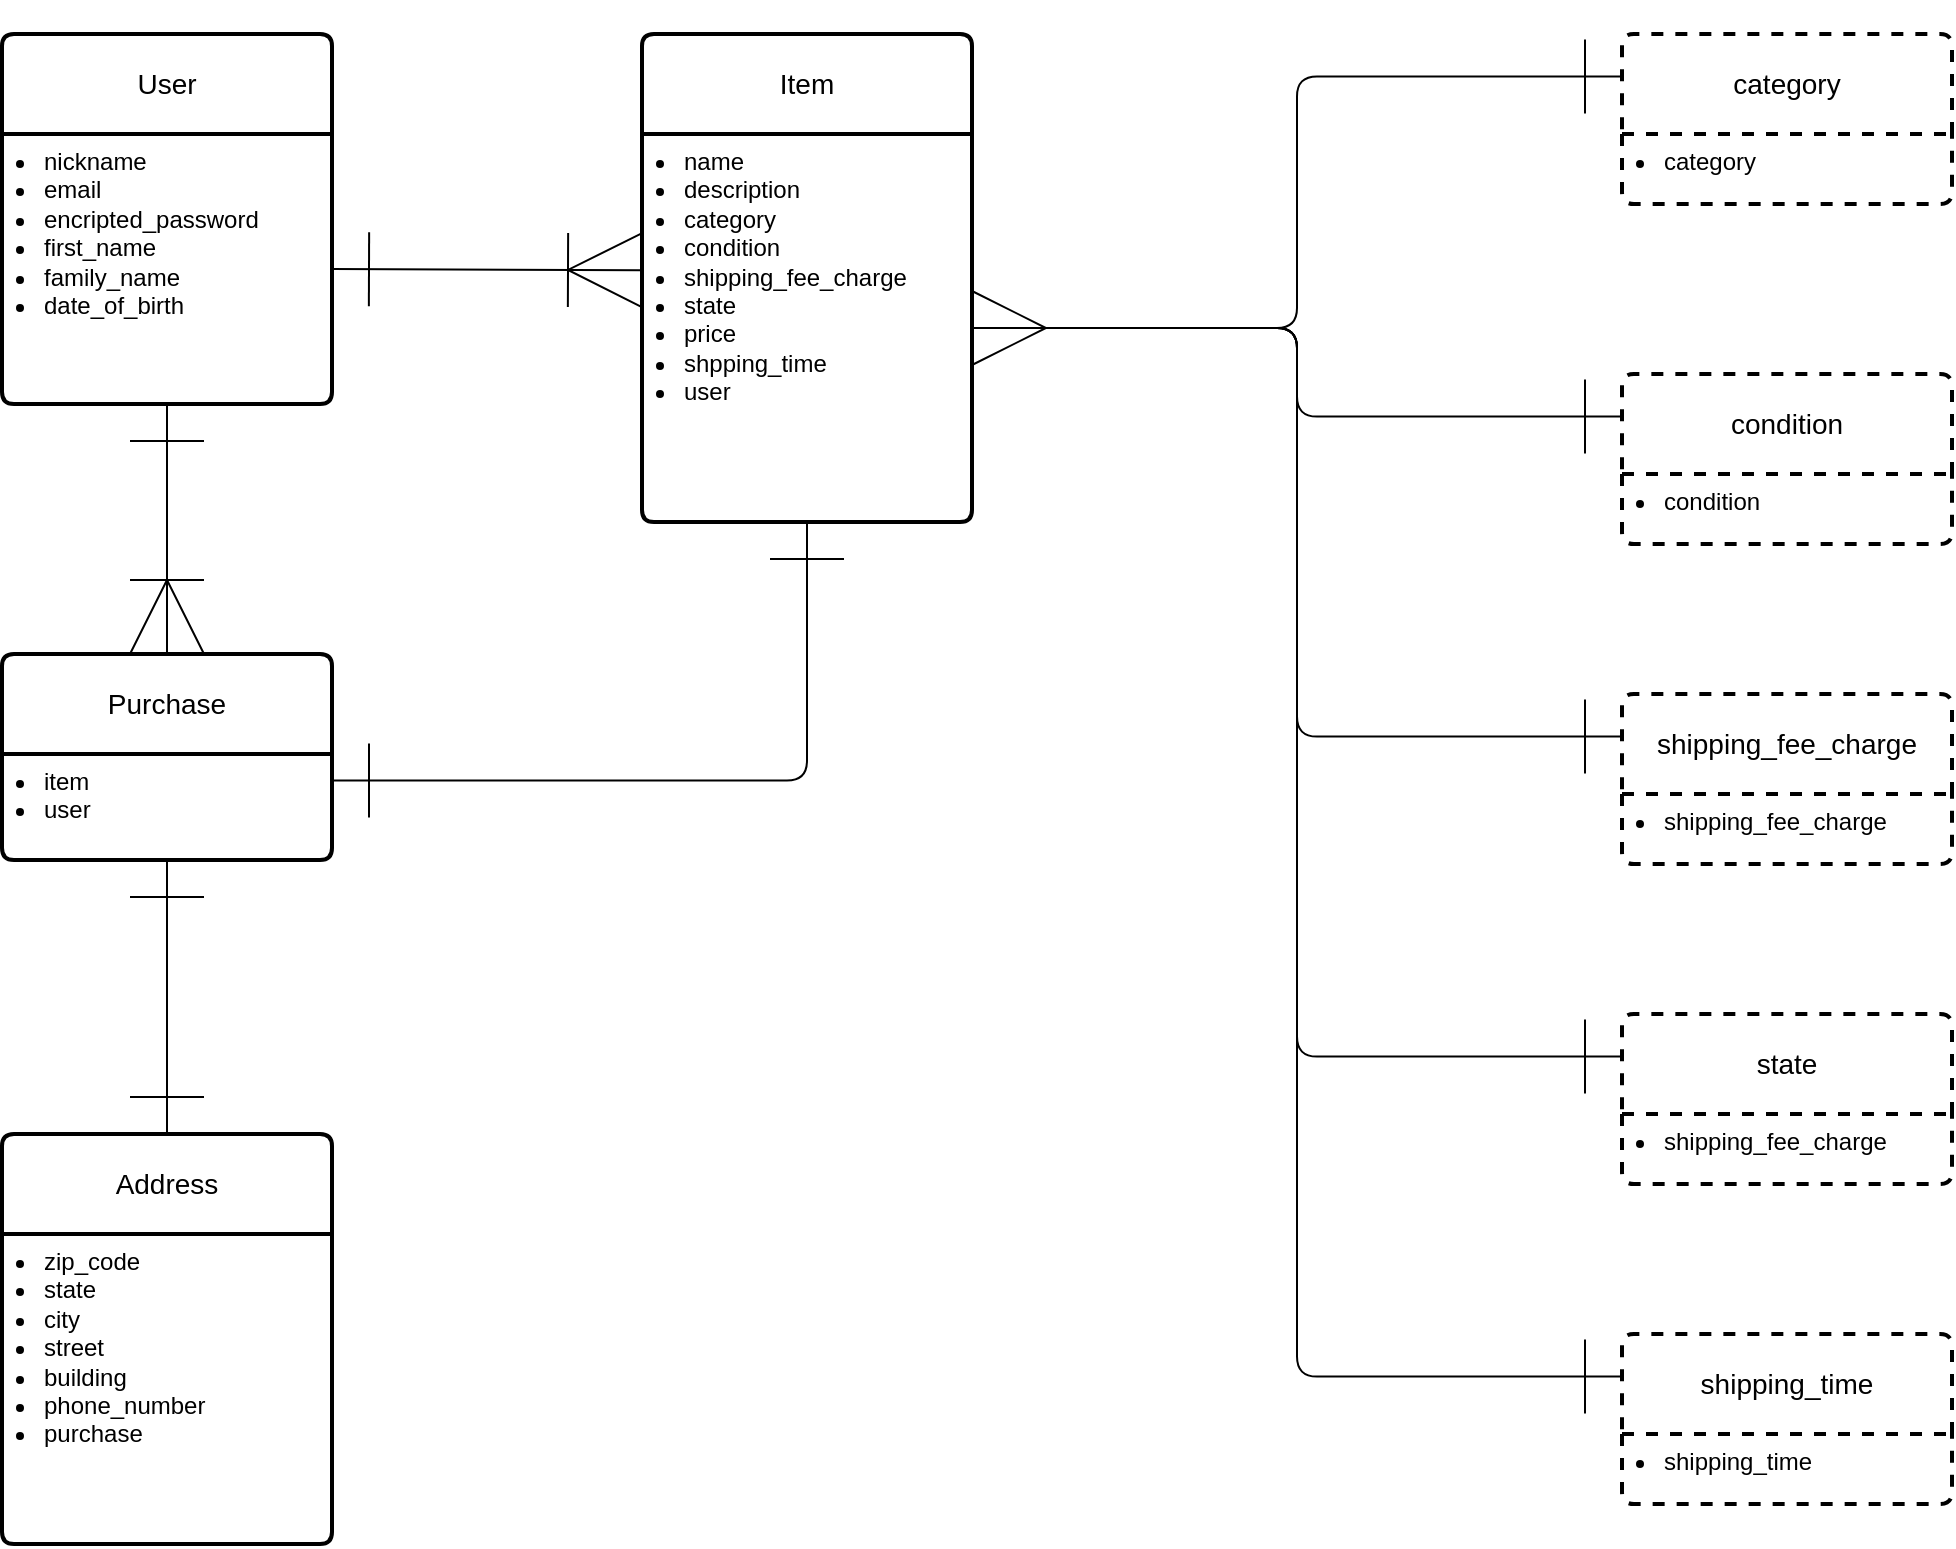 <mxfile scale="0.85" border="0">
    <diagram id="eHxgEDjVZ8z0jyClyORj" name="Page-1">
        <mxGraphModel dx="1140" dy="761" grid="1" gridSize="10" guides="1" tooltips="1" connect="1" arrows="1" fold="1" page="0" pageScale="1" pageWidth="850" pageHeight="1100" background="#FFFFFF" math="0" shadow="0">
            <root>
                <mxCell id="0"/>
                <mxCell id="1" parent="0"/>
                <mxCell id="2" value="User" style="swimlane;childLayout=stackLayout;horizontal=1;startSize=50;horizontalStack=0;rounded=1;fontSize=14;fontStyle=0;strokeWidth=2;resizeParent=0;resizeLast=1;shadow=0;dashed=0;align=center;arcSize=4;html=1;whiteSpace=wrap;labelBackgroundColor=none;fixDash=0;" vertex="1" parent="1">
                    <mxGeometry x="40" y="50" width="165" height="185" as="geometry"/>
                </mxCell>
                <mxCell id="3" value="&lt;ul style=&quot;padding-left: 15px; margin-top: 0px;&quot;&gt;&lt;li&gt;&lt;font style=&quot;color: rgb(0, 0, 0);&quot;&gt;nickname&lt;/font&gt;&lt;/li&gt;&lt;li&gt;&lt;font style=&quot;color: rgb(0, 0, 0);&quot;&gt;email&lt;/font&gt;&lt;/li&gt;&lt;li&gt;&lt;font style=&quot;color: rgb(0, 0, 0);&quot;&gt;encripted_password&lt;/font&gt;&lt;/li&gt;&lt;li&gt;&lt;font style=&quot;color: rgb(0, 0, 0);&quot;&gt;first_name&lt;/font&gt;&lt;/li&gt;&lt;li&gt;&lt;span style=&quot;background-color: transparent;&quot;&gt;&lt;font style=&quot;color: rgb(0, 0, 0);&quot;&gt;family_name&lt;/font&gt;&lt;/span&gt;&lt;/li&gt;&lt;li&gt;&lt;span style=&quot;background-color: transparent;&quot;&gt;&lt;font style=&quot;color: rgb(0, 0, 0);&quot;&gt;date_of_birth&lt;/font&gt;&lt;/span&gt;&lt;/li&gt;&lt;/ul&gt;" style="align=left;strokeColor=none;fillColor=none;spacingLeft=4;fontSize=12;verticalAlign=top;resizable=0;rotatable=0;part=1;html=1;" vertex="1" parent="2">
                    <mxGeometry y="50" width="165" height="135" as="geometry"/>
                </mxCell>
                <mxCell id="6" value="Item" style="swimlane;childLayout=stackLayout;horizontal=1;startSize=50;horizontalStack=0;rounded=1;fontSize=14;fontStyle=0;strokeWidth=2;resizeParent=0;resizeLast=1;shadow=0;dashed=0;align=center;arcSize=4;html=1;whiteSpace=wrap;labelBackgroundColor=none;fixDash=0;" vertex="1" parent="1">
                    <mxGeometry x="360" y="50" width="165" height="244" as="geometry"/>
                </mxCell>
                <mxCell id="7" value="&lt;ul style=&quot;padding-left: 15px; margin-top: 0px;&quot;&gt;&lt;li&gt;&lt;font style=&quot;color: rgb(0, 0, 0);&quot;&gt;name&lt;/font&gt;&lt;/li&gt;&lt;li&gt;&lt;font style=&quot;color: rgb(0, 0, 0);&quot;&gt;description&lt;/font&gt;&lt;/li&gt;&lt;li&gt;&lt;font style=&quot;color: rgb(0, 0, 0);&quot;&gt;category&lt;/font&gt;&lt;/li&gt;&lt;li&gt;&lt;font style=&quot;color: rgb(0, 0, 0);&quot;&gt;condition&lt;/font&gt;&lt;/li&gt;&lt;li&gt;&lt;font style=&quot;color: rgb(0, 0, 0);&quot;&gt;shipping_fee_charge&lt;/font&gt;&lt;/li&gt;&lt;li&gt;&lt;font style=&quot;color: rgb(0, 0, 0);&quot;&gt;state&lt;/font&gt;&lt;/li&gt;&lt;li&gt;&lt;font style=&quot;color: rgb(0, 0, 0);&quot;&gt;price&lt;/font&gt;&lt;/li&gt;&lt;li&gt;&lt;font style=&quot;color: rgb(0, 0, 0);&quot;&gt;shpping_time&lt;/font&gt;&lt;/li&gt;&lt;li&gt;&lt;font style=&quot;color: rgb(0, 0, 0);&quot;&gt;user&lt;/font&gt;&lt;/li&gt;&lt;/ul&gt;" style="align=left;strokeColor=none;fillColor=none;spacingLeft=4;fontSize=12;verticalAlign=top;resizable=0;rotatable=0;part=1;html=1;" vertex="1" parent="6">
                    <mxGeometry y="50" width="165" height="194" as="geometry"/>
                </mxCell>
                <mxCell id="8" value="Purchase" style="swimlane;childLayout=stackLayout;horizontal=1;startSize=50;horizontalStack=0;rounded=1;fontSize=14;fontStyle=0;strokeWidth=2;resizeParent=0;resizeLast=1;shadow=0;dashed=0;align=center;arcSize=4;html=1;whiteSpace=wrap;labelBackgroundColor=none;fixDash=0;" vertex="1" parent="1">
                    <mxGeometry x="40" y="360" width="165" height="103" as="geometry"/>
                </mxCell>
                <mxCell id="9" value="&lt;ul style=&quot;padding-left: 15px; margin-top: 0px;&quot;&gt;&lt;li&gt;&lt;font color=&quot;#000000&quot;&gt;item&lt;/font&gt;&lt;/li&gt;&lt;li&gt;&lt;font color=&quot;#000000&quot;&gt;user&lt;/font&gt;&lt;/li&gt;&lt;/ul&gt;" style="align=left;strokeColor=none;fillColor=none;spacingLeft=4;fontSize=12;verticalAlign=top;resizable=0;rotatable=0;part=1;html=1;" vertex="1" parent="8">
                    <mxGeometry y="50" width="165" height="53" as="geometry"/>
                </mxCell>
                <mxCell id="14" value="Address" style="swimlane;childLayout=stackLayout;horizontal=1;startSize=50;horizontalStack=0;rounded=1;fontSize=14;fontStyle=0;strokeWidth=2;resizeParent=0;resizeLast=1;shadow=0;dashed=0;align=center;arcSize=4;html=1;whiteSpace=wrap;labelBackgroundColor=none;fixDash=0;" vertex="1" parent="1">
                    <mxGeometry x="40" y="600" width="165" height="205" as="geometry"/>
                </mxCell>
                <mxCell id="15" value="&lt;ul style=&quot;padding-left: 15px; margin-top: 0px;&quot;&gt;&lt;li&gt;&lt;span style=&quot;background-color: transparent;&quot;&gt;&lt;font color=&quot;#000000&quot;&gt;zip_code&lt;/font&gt;&lt;/span&gt;&lt;/li&gt;&lt;li&gt;&lt;font style=&quot;color: rgb(0, 0, 0);&quot;&gt;state&lt;/font&gt;&lt;/li&gt;&lt;li&gt;&lt;font style=&quot;color: rgb(0, 0, 0);&quot;&gt;city&lt;/font&gt;&lt;/li&gt;&lt;li&gt;&lt;font style=&quot;color: rgb(0, 0, 0);&quot;&gt;street&lt;/font&gt;&lt;/li&gt;&lt;li&gt;&lt;font style=&quot;color: rgb(0, 0, 0);&quot;&gt;building&lt;/font&gt;&lt;/li&gt;&lt;li&gt;&lt;font style=&quot;color: rgb(0, 0, 0);&quot;&gt;phone_number&lt;/font&gt;&lt;/li&gt;&lt;li&gt;&lt;font style=&quot;color: rgb(0, 0, 0);&quot;&gt;purchase&lt;/font&gt;&lt;/li&gt;&lt;/ul&gt;" style="align=left;strokeColor=none;fillColor=none;spacingLeft=4;fontSize=12;verticalAlign=top;resizable=0;rotatable=0;part=1;html=1;" vertex="1" parent="14">
                    <mxGeometry y="50" width="165" height="155" as="geometry"/>
                </mxCell>
                <mxCell id="17" style="edgeStyle=none;html=1;exitX=1;exitY=0.5;exitDx=0;exitDy=0;startArrow=ERone;startFill=0;endArrow=ERoneToMany;endFill=0;strokeWidth=1;endSize=35;startSize=35;shadow=0;strokeColor=default;orthogonal=0;entryX=0;entryY=0.351;entryDx=0;entryDy=0;entryPerimeter=0;snapToPoint=0;" edge="1" parent="1" source="3" target="7">
                    <mxGeometry relative="1" as="geometry">
                        <mxPoint x="220" y="218" as="sourcePoint"/>
                        <mxPoint x="310" y="134" as="targetPoint"/>
                    </mxGeometry>
                </mxCell>
                <mxCell id="19" style="edgeStyle=none;html=1;exitX=0.5;exitY=1;exitDx=0;exitDy=0;entryX=0.5;entryY=0;entryDx=0;entryDy=0;startArrow=ERone;startFill=0;endArrow=ERoneToMany;endFill=0;endSize=35;startSize=35;" edge="1" parent="1" source="3" target="8">
                    <mxGeometry relative="1" as="geometry"/>
                </mxCell>
                <mxCell id="20" style="edgeStyle=orthogonalEdgeStyle;html=1;exitX=0.5;exitY=1;exitDx=0;exitDy=0;entryX=1;entryY=0.25;entryDx=0;entryDy=0;startArrow=ERone;startFill=0;endArrow=ERone;endFill=0;endSize=35;startSize=35;" edge="1" parent="1" source="7" target="9">
                    <mxGeometry relative="1" as="geometry"/>
                </mxCell>
                <mxCell id="21" style="edgeStyle=none;html=1;exitX=0.5;exitY=1;exitDx=0;exitDy=0;entryX=0.5;entryY=0;entryDx=0;entryDy=0;startArrow=ERone;startFill=0;endArrow=ERone;endFill=0;endSize=35;startSize=35;" edge="1" parent="1" source="9" target="14">
                    <mxGeometry relative="1" as="geometry"/>
                </mxCell>
                <mxCell id="22" value="category" style="swimlane;childLayout=stackLayout;horizontal=1;startSize=50;horizontalStack=0;rounded=1;fontSize=14;fontStyle=0;strokeWidth=2;resizeParent=0;resizeLast=1;shadow=0;dashed=1;align=center;arcSize=4;html=1;whiteSpace=wrap;labelBackgroundColor=none;fixDash=0;" vertex="1" parent="1">
                    <mxGeometry x="850" y="50" width="165" height="85" as="geometry"/>
                </mxCell>
                <mxCell id="23" value="&lt;ul style=&quot;padding-left: 15px; margin-top: 0px;&quot;&gt;&lt;li&gt;&lt;font color=&quot;#000000&quot;&gt;category&lt;/font&gt;&lt;/li&gt;&lt;/ul&gt;" style="align=left;strokeColor=none;fillColor=none;spacingLeft=4;fontSize=12;verticalAlign=top;resizable=0;rotatable=0;part=1;html=1;" vertex="1" parent="22">
                    <mxGeometry y="50" width="165" height="35" as="geometry"/>
                </mxCell>
                <mxCell id="39" style="edgeStyle=orthogonalEdgeStyle;html=1;exitX=0;exitY=0.25;exitDx=0;exitDy=0;entryX=1;entryY=0.5;entryDx=0;entryDy=0;endArrow=none;endFill=0;startArrow=ERone;startFill=0;endSize=6;startSize=35;" edge="1" parent="1" source="24" target="7">
                    <mxGeometry relative="1" as="geometry"/>
                </mxCell>
                <mxCell id="24" value="condition" style="swimlane;childLayout=stackLayout;horizontal=1;startSize=50;horizontalStack=0;rounded=1;fontSize=14;fontStyle=0;strokeWidth=2;resizeParent=0;resizeLast=1;shadow=0;dashed=1;align=center;arcSize=4;html=1;whiteSpace=wrap;labelBackgroundColor=none;fixDash=0;" vertex="1" parent="1">
                    <mxGeometry x="850" y="220" width="165" height="85" as="geometry"/>
                </mxCell>
                <mxCell id="25" value="&lt;ul style=&quot;padding-left: 15px; margin-top: 0px;&quot;&gt;&lt;li&gt;&lt;font color=&quot;#000000&quot;&gt;condition&lt;/font&gt;&lt;/li&gt;&lt;/ul&gt;" style="align=left;strokeColor=none;fillColor=none;spacingLeft=4;fontSize=12;verticalAlign=top;resizable=0;rotatable=0;part=1;html=1;" vertex="1" parent="24">
                    <mxGeometry y="50" width="165" height="35" as="geometry"/>
                </mxCell>
                <mxCell id="40" style="edgeStyle=orthogonalEdgeStyle;html=1;exitX=0;exitY=0.25;exitDx=0;exitDy=0;entryX=1;entryY=0.5;entryDx=0;entryDy=0;endArrow=none;endFill=0;startSize=35;startArrow=ERone;startFill=0;" edge="1" parent="1" source="27" target="7">
                    <mxGeometry relative="1" as="geometry"/>
                </mxCell>
                <mxCell id="27" value="shipping_fee_charge" style="swimlane;childLayout=stackLayout;horizontal=1;startSize=50;horizontalStack=0;rounded=1;fontSize=14;fontStyle=0;strokeWidth=2;resizeParent=0;resizeLast=1;shadow=0;dashed=1;align=center;arcSize=4;html=1;whiteSpace=wrap;labelBackgroundColor=none;fixDash=0;" vertex="1" parent="1">
                    <mxGeometry x="850" y="380" width="165" height="85" as="geometry"/>
                </mxCell>
                <mxCell id="28" value="&lt;ul style=&quot;padding-left: 15px; margin-top: 0px;&quot;&gt;&lt;li&gt;&lt;font color=&quot;#000000&quot;&gt;shipping_fee_charge&lt;/font&gt;&lt;/li&gt;&lt;/ul&gt;" style="align=left;strokeColor=none;fillColor=none;spacingLeft=4;fontSize=12;verticalAlign=top;resizable=0;rotatable=0;part=1;html=1;" vertex="1" parent="27">
                    <mxGeometry y="50" width="165" height="35" as="geometry"/>
                </mxCell>
                <mxCell id="42" style="edgeStyle=orthogonalEdgeStyle;html=1;exitX=0;exitY=0.25;exitDx=0;exitDy=0;entryX=1;entryY=0.5;entryDx=0;entryDy=0;endArrow=none;endFill=0;startArrow=ERone;startFill=0;startSize=35;" edge="1" parent="1" source="29" target="7">
                    <mxGeometry relative="1" as="geometry"/>
                </mxCell>
                <mxCell id="29" value="state" style="swimlane;childLayout=stackLayout;horizontal=1;startSize=50;horizontalStack=0;rounded=1;fontSize=14;fontStyle=0;strokeWidth=2;resizeParent=0;resizeLast=1;shadow=0;dashed=1;align=center;arcSize=4;html=1;whiteSpace=wrap;labelBackgroundColor=none;fixDash=0;" vertex="1" parent="1">
                    <mxGeometry x="850" y="540" width="165" height="85" as="geometry"/>
                </mxCell>
                <mxCell id="30" value="&lt;ul style=&quot;padding-left: 15px; margin-top: 0px;&quot;&gt;&lt;li&gt;&lt;font color=&quot;#000000&quot;&gt;shipping_fee_charge&lt;/font&gt;&lt;/li&gt;&lt;/ul&gt;" style="align=left;strokeColor=none;fillColor=none;spacingLeft=4;fontSize=12;verticalAlign=top;resizable=0;rotatable=0;part=1;html=1;" vertex="1" parent="29">
                    <mxGeometry y="50" width="165" height="35" as="geometry"/>
                </mxCell>
                <mxCell id="43" style="edgeStyle=orthogonalEdgeStyle;html=1;exitX=0;exitY=0.25;exitDx=0;exitDy=0;entryX=1;entryY=0.5;entryDx=0;entryDy=0;endArrow=none;endFill=0;startArrow=ERone;startFill=0;startSize=35;" edge="1" parent="1" source="31" target="7">
                    <mxGeometry relative="1" as="geometry"/>
                </mxCell>
                <mxCell id="31" value="shipping_time" style="swimlane;childLayout=stackLayout;horizontal=1;startSize=50;horizontalStack=0;rounded=1;fontSize=14;fontStyle=0;strokeWidth=2;resizeParent=0;resizeLast=1;shadow=0;dashed=1;align=center;arcSize=4;html=1;whiteSpace=wrap;labelBackgroundColor=none;fixDash=0;" vertex="1" parent="1">
                    <mxGeometry x="850" y="700" width="165" height="85" as="geometry"/>
                </mxCell>
                <mxCell id="32" value="&lt;ul style=&quot;padding-left: 15px; margin-top: 0px;&quot;&gt;&lt;li&gt;&lt;font color=&quot;#000000&quot;&gt;shipping_time&lt;/font&gt;&lt;/li&gt;&lt;/ul&gt;" style="align=left;strokeColor=none;fillColor=none;spacingLeft=4;fontSize=12;verticalAlign=top;resizable=0;rotatable=0;part=1;html=1;" vertex="1" parent="31">
                    <mxGeometry y="50" width="165" height="35" as="geometry"/>
                </mxCell>
                <mxCell id="33" style="edgeStyle=orthogonalEdgeStyle;html=1;exitX=0;exitY=0.25;exitDx=0;exitDy=0;startArrow=ERone;startFill=0;sourcePerimeterSpacing=0;endSize=35;endArrow=ERmany;endFill=0;startSize=35;entryX=1;entryY=0.5;entryDx=0;entryDy=0;" edge="1" parent="1" source="22" target="7">
                    <mxGeometry relative="1" as="geometry">
                        <mxPoint x="640" y="110" as="targetPoint"/>
                    </mxGeometry>
                </mxCell>
            </root>
        </mxGraphModel>
    </diagram>
</mxfile>